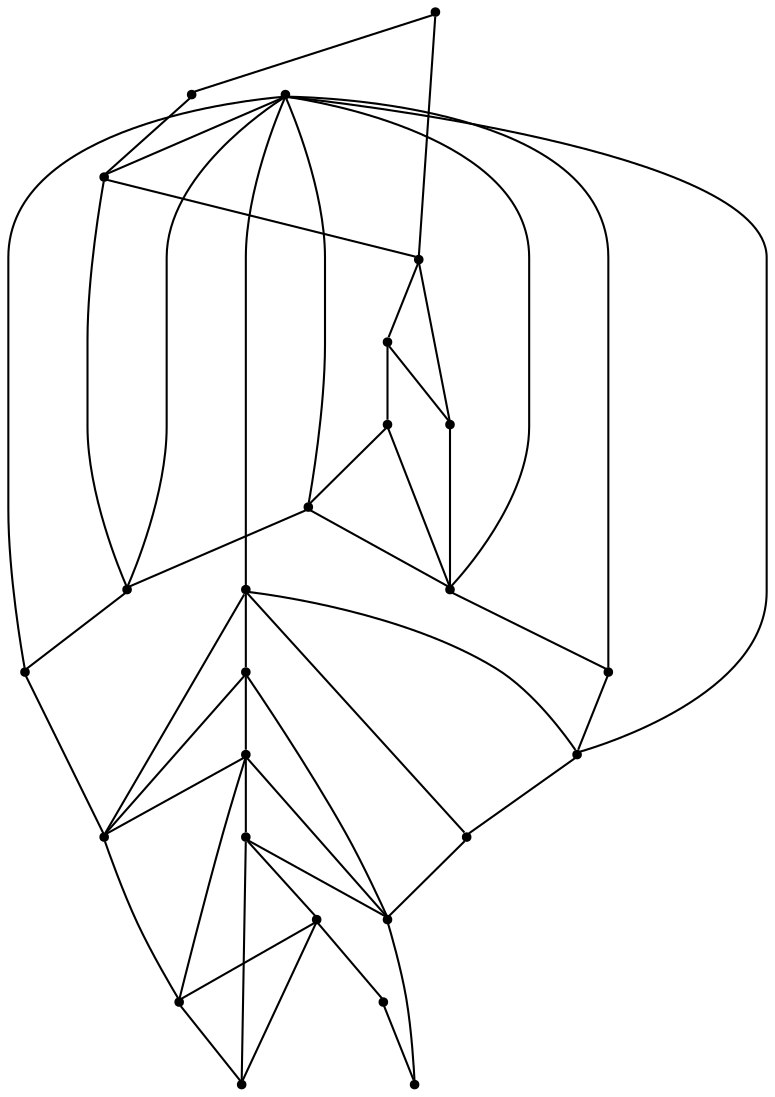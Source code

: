 graph {
  node [shape=point,comment="{\"directed\":false,\"doi\":\"10.1007/978-3-031-49275-4_11\",\"figure\":\"3\"}"]

  v0 [pos="1335.371015461536,407.9393722104246"]
  v1 [pos="1279.224604640489,576.3766675148073"]
  v2 [pos="1279.224604640489,407.9393722104246"]
  v3 [pos="1166.9317829983947,239.5020769060419"]
  v4 [pos="1279.224604640489,239.5020769060419"]
  v5 [pos="1223.0781938194418,407.9393722104246"]
  v6 [pos="1166.931782998395,576.3766675148073"]
  v7 [pos="1166.9317829983947,407.9393722104246"]
  v8 [pos="1054.6388341794657,239.5020769060419"]
  v9 [pos="1110.7852450005125,407.9393722104246"]
  v10 [pos="1054.6388341794657,407.9393722104246"]
  v11 [pos="1054.6388341794654,576.3766675148073"]
  v12 [pos="942.3459489489538,576.3766675148073"]
  v13 [pos="830.0530637184423,239.5020769060418"]
  v14 [pos="830.0530637184422,407.9393722104246"]
  v15 [pos="717.7601784879307,576.3766675148073"]
  v16 [pos="830.0530637184422,576.3766675148073"]
  v17 [pos="717.7601784879306,239.5020769060418"]
  v18 [pos="942.345948948954,239.5020769060419"]
  v19 [pos="773.9065893089776,407.9393722104246"]
  v20 [pos="605.467293257419,407.9393722104246"]
  v21 [pos="717.7601784879306,407.9393722104246"]
  v22 [pos="661.613704078466,407.9393722104246"]
  v23 [pos="605.467293257419,576.3766675148073"]
  v24 [pos="549.3208188479542,407.9393722104246"]
  v25 [pos="605.467293257419,239.5020769060418"]

  v0 -- v1 [id="-1",pos="1335.371015461536,407.9393722104246 1279.224604640489,576.3766675148073 1279.224604640489,576.3766675148073 1279.224604640489,576.3766675148073"]
  v2 -- v3 [id="-4",pos="1279.224604640489,407.9393722104246 1166.9317829983947,239.5020769060419 1166.9317829983947,239.5020769060419 1166.9317829983947,239.5020769060419"]
  v2 -- v4 [id="-5",pos="1279.224604640489,407.9393722104246 1279.224604640489,239.5020769060419 1279.224604640489,239.5020769060419 1279.224604640489,239.5020769060419"]
  v5 -- v4 [id="-6",pos="1223.0781938194418,407.9393722104246 1279.224604640489,239.5020769060419 1279.224604640489,239.5020769060419 1279.224604640489,239.5020769060419"]
  v5 -- v6 [id="-7",pos="1223.0781938194418,407.9393722104246 1166.931782998395,576.3766675148073 1166.931782998395,576.3766675148073 1166.931782998395,576.3766675148073"]
  v7 -- v3 [id="-8",pos="1166.9317829983947,407.9393722104246 1166.9317829983947,239.5020769060419 1166.9317829983947,239.5020769060419 1166.9317829983947,239.5020769060419"]
  v7 -- v8 [id="-9",pos="1166.9317829983947,407.9393722104246 1054.6388341794657,239.5020769060419 1054.6388341794657,239.5020769060419 1054.6388341794657,239.5020769060419"]
  v23 -- v15 [id="-11",pos="605.467293257419,576.3766675148073 717.7601784879307,576.3766675148073 717.7601784879307,576.3766675148073 717.7601784879307,576.3766675148073"]
  v15 -- v16 [id="-12",pos="717.7601784879307,576.3766675148073 830.0530637184422,576.3766675148073 830.0530637184422,576.3766675148073 830.0530637184422,576.3766675148073"]
  v16 -- v12 [id="-13",pos="830.0530637184422,576.3766675148073 942.3459489489538,576.3766675148073 942.3459489489538,576.3766675148073 942.3459489489538,576.3766675148073"]
  v12 -- v11 [id="-14",pos="942.3459489489538,576.3766675148073 1054.6388341794654,576.3766675148073 1054.6388341794654,576.3766675148073 1054.6388341794654,576.3766675148073"]
  v11 -- v6 [id="-15",pos="1054.6388341794654,576.3766675148073 1166.931782998395,576.3766675148073 1166.931782998395,576.3766675148073 1166.931782998395,576.3766675148073"]
  v6 -- v1 [id="-16",pos="1166.931782998395,576.3766675148073 1279.224604640489,576.3766675148073 1279.224604640489,576.3766675148073 1279.224604640489,576.3766675148073"]
  v7 -- v6 [id="-18",pos="1166.9317829983947,407.9393722104246 1166.931782998395,576.3766675148073 1166.931782998395,576.3766675148073 1166.931782998395,576.3766675148073"]
  v24 -- v20 [id="-20",pos="549.3208188479542,407.9393722104246 605.467293257419,407.9393722104246 605.467293257419,407.9393722104246 605.467293257419,407.9393722104246"]
  v20 -- v22 [id="-21",pos="605.467293257419,407.9393722104246 661.613704078466,407.9393722104246 661.613704078466,407.9393722104246 661.613704078466,407.9393722104246"]
  v22 -- v21 [id="-22",pos="661.613704078466,407.9393722104246 717.7601784879306,407.9393722104246 717.7601784879306,407.9393722104246 717.7601784879306,407.9393722104246"]
  v21 -- v19 [id="-23",pos="717.7601784879306,407.9393722104246 773.9065893089776,407.9393722104246 773.9065893089776,407.9393722104246 773.9065893089776,407.9393722104246"]
  v19 -- v14 [id="-24",pos="773.9065893089776,407.9393722104246 830.0530637184422,407.9393722104246 830.0530637184422,407.9393722104246 830.0530637184422,407.9393722104246"]
  v9 -- v6 [id="-26",pos="1110.7852450005125,407.9393722104246 1166.931782998395,576.3766675148073 1166.931782998395,576.3766675148073 1166.931782998395,576.3766675148073"]
  v25 -- v17 [id="-28",pos="605.467293257419,239.5020769060418 717.7601784879306,239.5020769060418 717.7601784879306,239.5020769060418 717.7601784879306,239.5020769060418"]
  v17 -- v13 [id="-29",pos="717.7601784879306,239.5020769060418 830.0530637184423,239.5020769060418 830.0530637184423,239.5020769060418 830.0530637184423,239.5020769060418"]
  v13 -- v18 [id="-30",pos="830.0530637184423,239.5020769060418 942.345948948954,239.5020769060419 942.345948948954,239.5020769060419 942.345948948954,239.5020769060419"]
  v18 -- v8 [id="-31",pos="942.345948948954,239.5020769060419 1054.6388341794657,239.5020769060419 1054.6388341794657,239.5020769060419 1054.6388341794657,239.5020769060419"]
  v8 -- v3 [id="-32",pos="1054.6388341794657,239.5020769060419 1166.9317829983947,239.5020769060419 1166.9317829983947,239.5020769060419 1166.9317829983947,239.5020769060419"]
  v3 -- v4 [id="-33",pos="1166.9317829983947,239.5020769060419 1279.224604640489,239.5020769060419 1279.224604640489,239.5020769060419 1279.224604640489,239.5020769060419"]
  v24 -- v25 [id="-35",pos="549.3208188479542,407.9393722104246 605.467293257419,239.5020769060418 605.467293257419,239.5020769060418 605.467293257419,239.5020769060418"]
  v9 -- v8 [id="-36",pos="1110.7852450005125,407.9393722104246 1054.6388341794657,239.5020769060419 1054.6388341794657,239.5020769060419 1054.6388341794657,239.5020769060419"]
  v20 -- v23 [id="-37",pos="605.467293257419,407.9393722104246 605.467293257419,576.3766675148073 605.467293257419,576.3766675148073 605.467293257419,576.3766675148073"]
  v22 -- v23 [id="-38",pos="661.613704078466,407.9393722104246 605.467293257419,576.3766675148073 605.467293257419,576.3766675148073 605.467293257419,576.3766675148073"]
  v21 -- v15 [id="-39",pos="717.7601784879306,407.9393722104246 717.7601784879307,576.3766675148073 717.7601784879307,576.3766675148073 717.7601784879307,576.3766675148073"]
  v17 -- v20 [id="-40",pos="717.7601784879306,239.5020769060418 605.467293257419,407.9393722104246 605.467293257419,407.9393722104246 605.467293257419,407.9393722104246"]
  v10 -- v11 [id="-41",pos="1054.6388341794657,407.9393722104246 1054.6388341794654,576.3766675148073 1054.6388341794654,576.3766675148073 1054.6388341794654,576.3766675148073"]
  v19 -- v13 [id="-42",pos="773.9065893089776,407.9393722104246 830.0530637184423,239.5020769060418 830.0530637184423,239.5020769060418 830.0530637184423,239.5020769060418"]
  v19 -- v15 [id="-43",pos="773.9065893089776,407.9393722104246 717.7601784879307,576.3766675148073 717.7601784879307,576.3766675148073 717.7601784879307,576.3766675148073"]
  v14 -- v10 [id="-44",pos="830.0530637184422,407.9393722104246 1054.6388341794657,407.9393722104246 1054.6388341794657,407.9393722104246 1054.6388341794657,407.9393722104246"]
  v14 -- v18 [id="-45",pos="830.0530637184422,407.9393722104246 942.345948948954,239.5020769060419 942.345948948954,239.5020769060419 942.345948948954,239.5020769060419"]
  v14 -- v17 [id="-46",pos="830.0530637184422,407.9393722104246 717.7601784879306,239.5020769060418 717.7601784879306,239.5020769060418 717.7601784879306,239.5020769060418"]
  v14 -- v16 [id="-47",pos="830.0530637184422,407.9393722104246 830.0530637184422,576.3766675148073 830.0530637184422,576.3766675148073 830.0530637184422,576.3766675148073"]
  v14 -- v15 [id="-48",pos="830.0530637184422,407.9393722104246 717.7601784879307,576.3766675148073 717.7601784879307,576.3766675148073 717.7601784879307,576.3766675148073"]
  v14 -- v12 [id="-49",pos="830.0530637184422,407.9393722104246 942.3459489489538,576.3766675148073 942.3459489489538,576.3766675148073 942.3459489489538,576.3766675148073"]
  v13 -- v14 [id="-50",pos="830.0530637184423,239.5020769060418 830.0530637184422,407.9393722104246 830.0530637184422,407.9393722104246 830.0530637184422,407.9393722104246"]
  v10 -- v12 [id="-51",pos="1054.6388341794657,407.9393722104246 942.3459489489538,576.3766675148073 942.3459489489538,576.3766675148073 942.3459489489538,576.3766675148073"]
  v10 -- v8 [id="-52",pos="1054.6388341794657,407.9393722104246 1054.6388341794657,239.5020769060419 1054.6388341794657,239.5020769060419 1054.6388341794657,239.5020769060419"]
  v2 -- v0 [id="-54",pos="1279.224604640489,407.9393722104246 1335.371015461536,407.9393722104246 1335.371015461536,407.9393722104246 1335.371015461536,407.9393722104246"]
  v5 -- v2 [id="-55",pos="1223.0781938194418,407.9393722104246 1279.224604640489,407.9393722104246 1279.224604640489,407.9393722104246 1279.224604640489,407.9393722104246"]
  v10 -- v9 [id="-57",pos="1054.6388341794657,407.9393722104246 1110.7852450005125,407.9393722104246 1110.7852450005125,407.9393722104246 1110.7852450005125,407.9393722104246"]
  v9 -- v7 [id="-58",pos="1110.7852450005125,407.9393722104246 1166.9317829983947,407.9393722104246 1166.9317829983947,407.9393722104246 1166.9317829983947,407.9393722104246"]
  v7 -- v5 [id="-59",pos="1166.9317829983947,407.9393722104246 1223.0781938194418,407.9393722104246 1223.0781938194418,407.9393722104246 1223.0781938194418,407.9393722104246"]
}